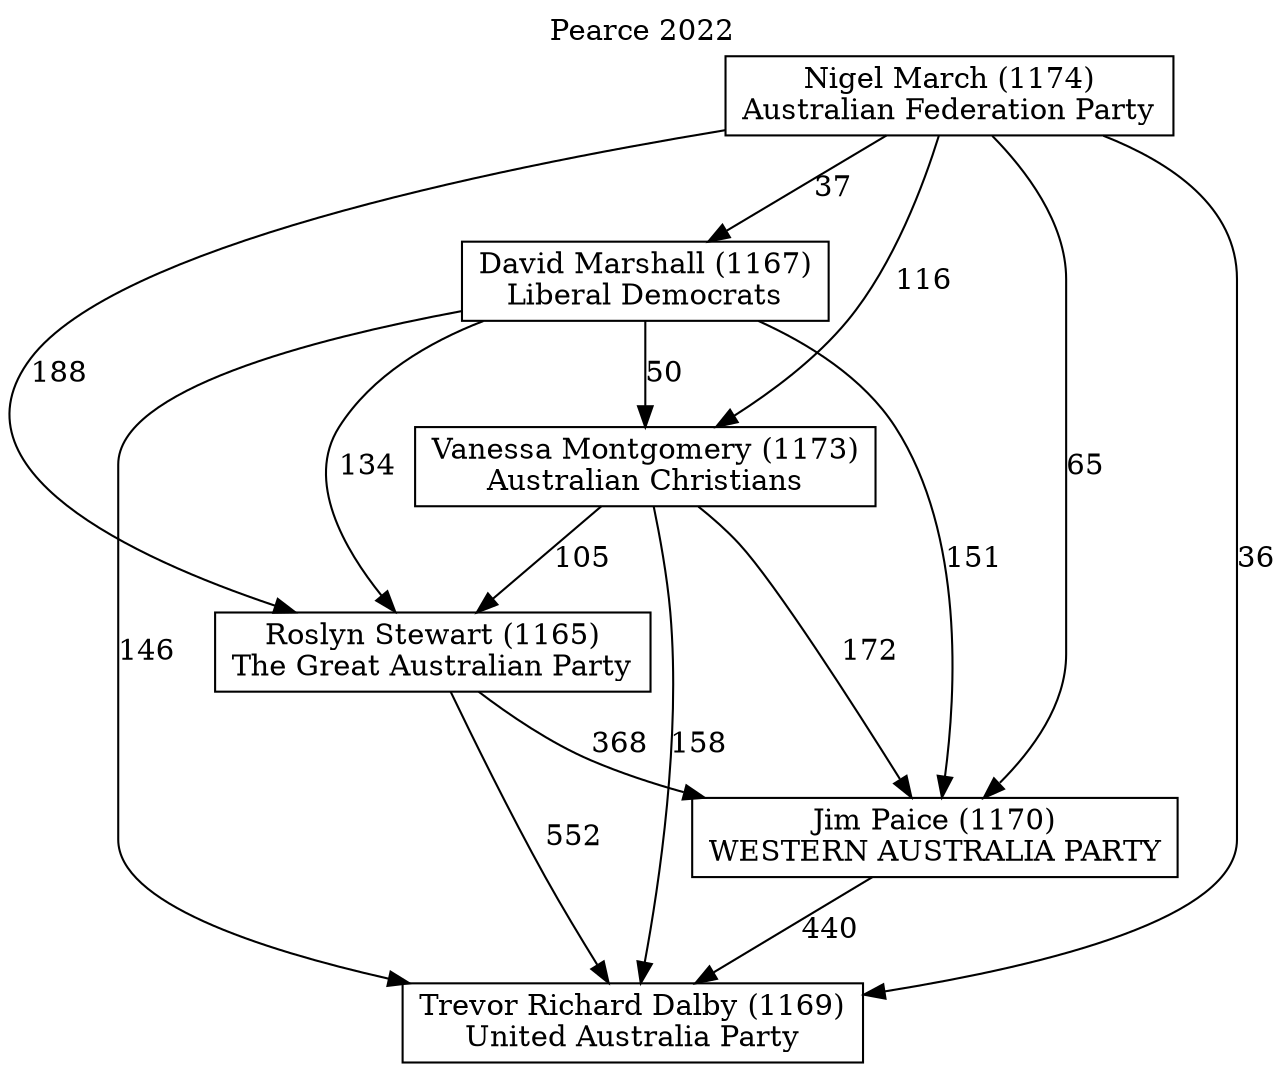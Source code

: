 // House preference flow
digraph "Trevor Richard Dalby (1169)_Pearce_2022" {
	graph [label="Pearce 2022" labelloc=t mclimit=10]
	node [shape=box]
	"Roslyn Stewart (1165)" [label="Roslyn Stewart (1165)
The Great Australian Party"]
	"Jim Paice (1170)" [label="Jim Paice (1170)
WESTERN AUSTRALIA PARTY"]
	"Trevor Richard Dalby (1169)" [label="Trevor Richard Dalby (1169)
United Australia Party"]
	"David Marshall (1167)" [label="David Marshall (1167)
Liberal Democrats"]
	"Nigel March (1174)" [label="Nigel March (1174)
Australian Federation Party"]
	"Vanessa Montgomery (1173)" [label="Vanessa Montgomery (1173)
Australian Christians"]
	"Roslyn Stewart (1165)" -> "Jim Paice (1170)" [label=368]
	"Nigel March (1174)" -> "David Marshall (1167)" [label=37]
	"David Marshall (1167)" -> "Jim Paice (1170)" [label=151]
	"Nigel March (1174)" -> "Trevor Richard Dalby (1169)" [label=36]
	"David Marshall (1167)" -> "Vanessa Montgomery (1173)" [label=50]
	"Vanessa Montgomery (1173)" -> "Jim Paice (1170)" [label=172]
	"Jim Paice (1170)" -> "Trevor Richard Dalby (1169)" [label=440]
	"Nigel March (1174)" -> "Vanessa Montgomery (1173)" [label=116]
	"Roslyn Stewart (1165)" -> "Trevor Richard Dalby (1169)" [label=552]
	"Vanessa Montgomery (1173)" -> "Roslyn Stewart (1165)" [label=105]
	"David Marshall (1167)" -> "Roslyn Stewart (1165)" [label=134]
	"David Marshall (1167)" -> "Trevor Richard Dalby (1169)" [label=146]
	"Nigel March (1174)" -> "Jim Paice (1170)" [label=65]
	"Vanessa Montgomery (1173)" -> "Trevor Richard Dalby (1169)" [label=158]
	"Nigel March (1174)" -> "Roslyn Stewart (1165)" [label=188]
}
